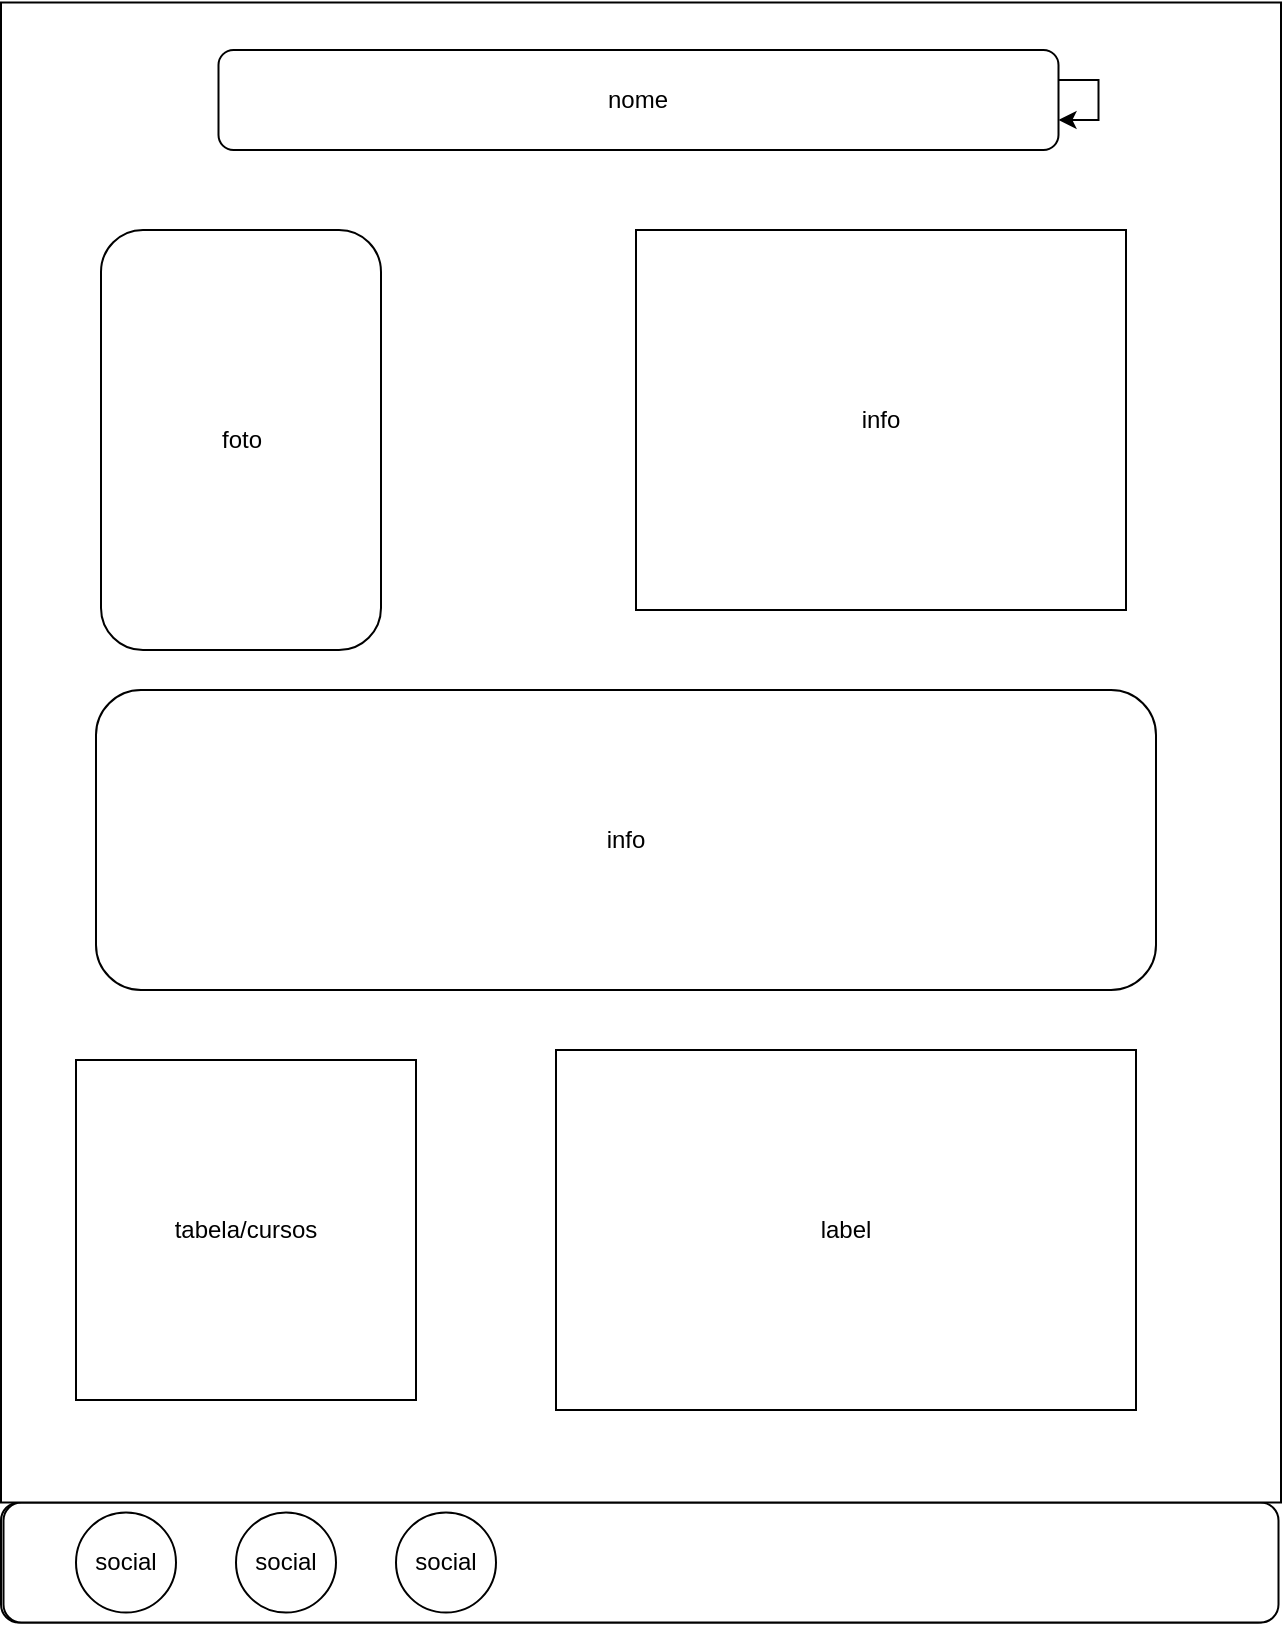 <mxfile version="24.2.3" type="device">
  <diagram name="Página-1" id="32L6Jj6_3eqyttZk_CFC">
    <mxGraphModel dx="2261" dy="1949" grid="1" gridSize="10" guides="1" tooltips="1" connect="1" arrows="1" fold="1" page="1" pageScale="1" pageWidth="827" pageHeight="1169" math="0" shadow="0">
      <root>
        <mxCell id="0" />
        <mxCell id="1" parent="0" />
        <mxCell id="uBkP2etiSJewHWUy3CvF-18" value="" style="rounded=1;whiteSpace=wrap;html=1;" vertex="1" parent="1">
          <mxGeometry x="-37.5" y="616.25" width="637.5" height="60" as="geometry" />
        </mxCell>
        <mxCell id="uBkP2etiSJewHWUy3CvF-16" value="" style="rounded=1;whiteSpace=wrap;html=1;" vertex="1" parent="1">
          <mxGeometry x="-36.25" y="616.25" width="637.5" height="60" as="geometry" />
        </mxCell>
        <mxCell id="uITryP0-e0oyXkbSv851-2" value="" style="rounded=0;whiteSpace=wrap;html=1;" parent="1" vertex="1">
          <mxGeometry x="-37.5" y="-133.75" width="640" height="750" as="geometry" />
        </mxCell>
        <mxCell id="uITryP0-e0oyXkbSv851-4" value="nome" style="rounded=1;whiteSpace=wrap;html=1;" parent="1" vertex="1">
          <mxGeometry x="71.25" y="-110" width="420" height="50" as="geometry" />
        </mxCell>
        <mxCell id="uITryP0-e0oyXkbSv851-5" style="edgeStyle=orthogonalEdgeStyle;rounded=0;orthogonalLoop=1;jettySize=auto;html=1;" parent="1" source="uITryP0-e0oyXkbSv851-4" target="uITryP0-e0oyXkbSv851-4" edge="1">
          <mxGeometry relative="1" as="geometry" />
        </mxCell>
        <mxCell id="uITryP0-e0oyXkbSv851-9" value="social" style="ellipse;whiteSpace=wrap;html=1;aspect=fixed;" parent="1" vertex="1">
          <mxGeometry x="80" y="621.25" width="50" height="50" as="geometry" />
        </mxCell>
        <mxCell id="uITryP0-e0oyXkbSv851-10" value="social" style="ellipse;whiteSpace=wrap;html=1;aspect=fixed;" parent="1" vertex="1">
          <mxGeometry x="160" y="621.25" width="50" height="50" as="geometry" />
        </mxCell>
        <mxCell id="uITryP0-e0oyXkbSv851-11" value="social" style="ellipse;whiteSpace=wrap;html=1;aspect=fixed;" parent="1" vertex="1">
          <mxGeometry y="621.25" width="50" height="50" as="geometry" />
        </mxCell>
        <mxCell id="uBkP2etiSJewHWUy3CvF-1" value="foto" style="rounded=1;whiteSpace=wrap;html=1;" vertex="1" parent="1">
          <mxGeometry x="12.5" y="-20" width="140" height="210" as="geometry" />
        </mxCell>
        <mxCell id="uBkP2etiSJewHWUy3CvF-2" value="info" style="rounded=0;whiteSpace=wrap;html=1;" vertex="1" parent="1">
          <mxGeometry x="280" y="-20" width="245" height="190" as="geometry" />
        </mxCell>
        <mxCell id="uBkP2etiSJewHWUy3CvF-3" value="info" style="rounded=1;whiteSpace=wrap;html=1;" vertex="1" parent="1">
          <mxGeometry x="10" y="210" width="530" height="150" as="geometry" />
        </mxCell>
        <mxCell id="uBkP2etiSJewHWUy3CvF-11" value="tabela/cursos" style="whiteSpace=wrap;html=1;aspect=fixed;" vertex="1" parent="1">
          <mxGeometry y="395" width="170" height="170" as="geometry" />
        </mxCell>
        <mxCell id="uBkP2etiSJewHWUy3CvF-19" style="edgeStyle=orthogonalEdgeStyle;rounded=0;orthogonalLoop=1;jettySize=auto;html=1;exitX=0.5;exitY=1;exitDx=0;exitDy=0;" edge="1" parent="1" source="uITryP0-e0oyXkbSv851-2" target="uITryP0-e0oyXkbSv851-2">
          <mxGeometry relative="1" as="geometry" />
        </mxCell>
        <mxCell id="uBkP2etiSJewHWUy3CvF-20" style="edgeStyle=orthogonalEdgeStyle;rounded=0;orthogonalLoop=1;jettySize=auto;html=1;exitX=0.5;exitY=1;exitDx=0;exitDy=0;" edge="1" parent="1" source="uITryP0-e0oyXkbSv851-10" target="uITryP0-e0oyXkbSv851-10">
          <mxGeometry relative="1" as="geometry" />
        </mxCell>
        <mxCell id="uBkP2etiSJewHWUy3CvF-21" value="label" style="rounded=0;whiteSpace=wrap;html=1;" vertex="1" parent="1">
          <mxGeometry x="240" y="390" width="290" height="180" as="geometry" />
        </mxCell>
      </root>
    </mxGraphModel>
  </diagram>
</mxfile>
